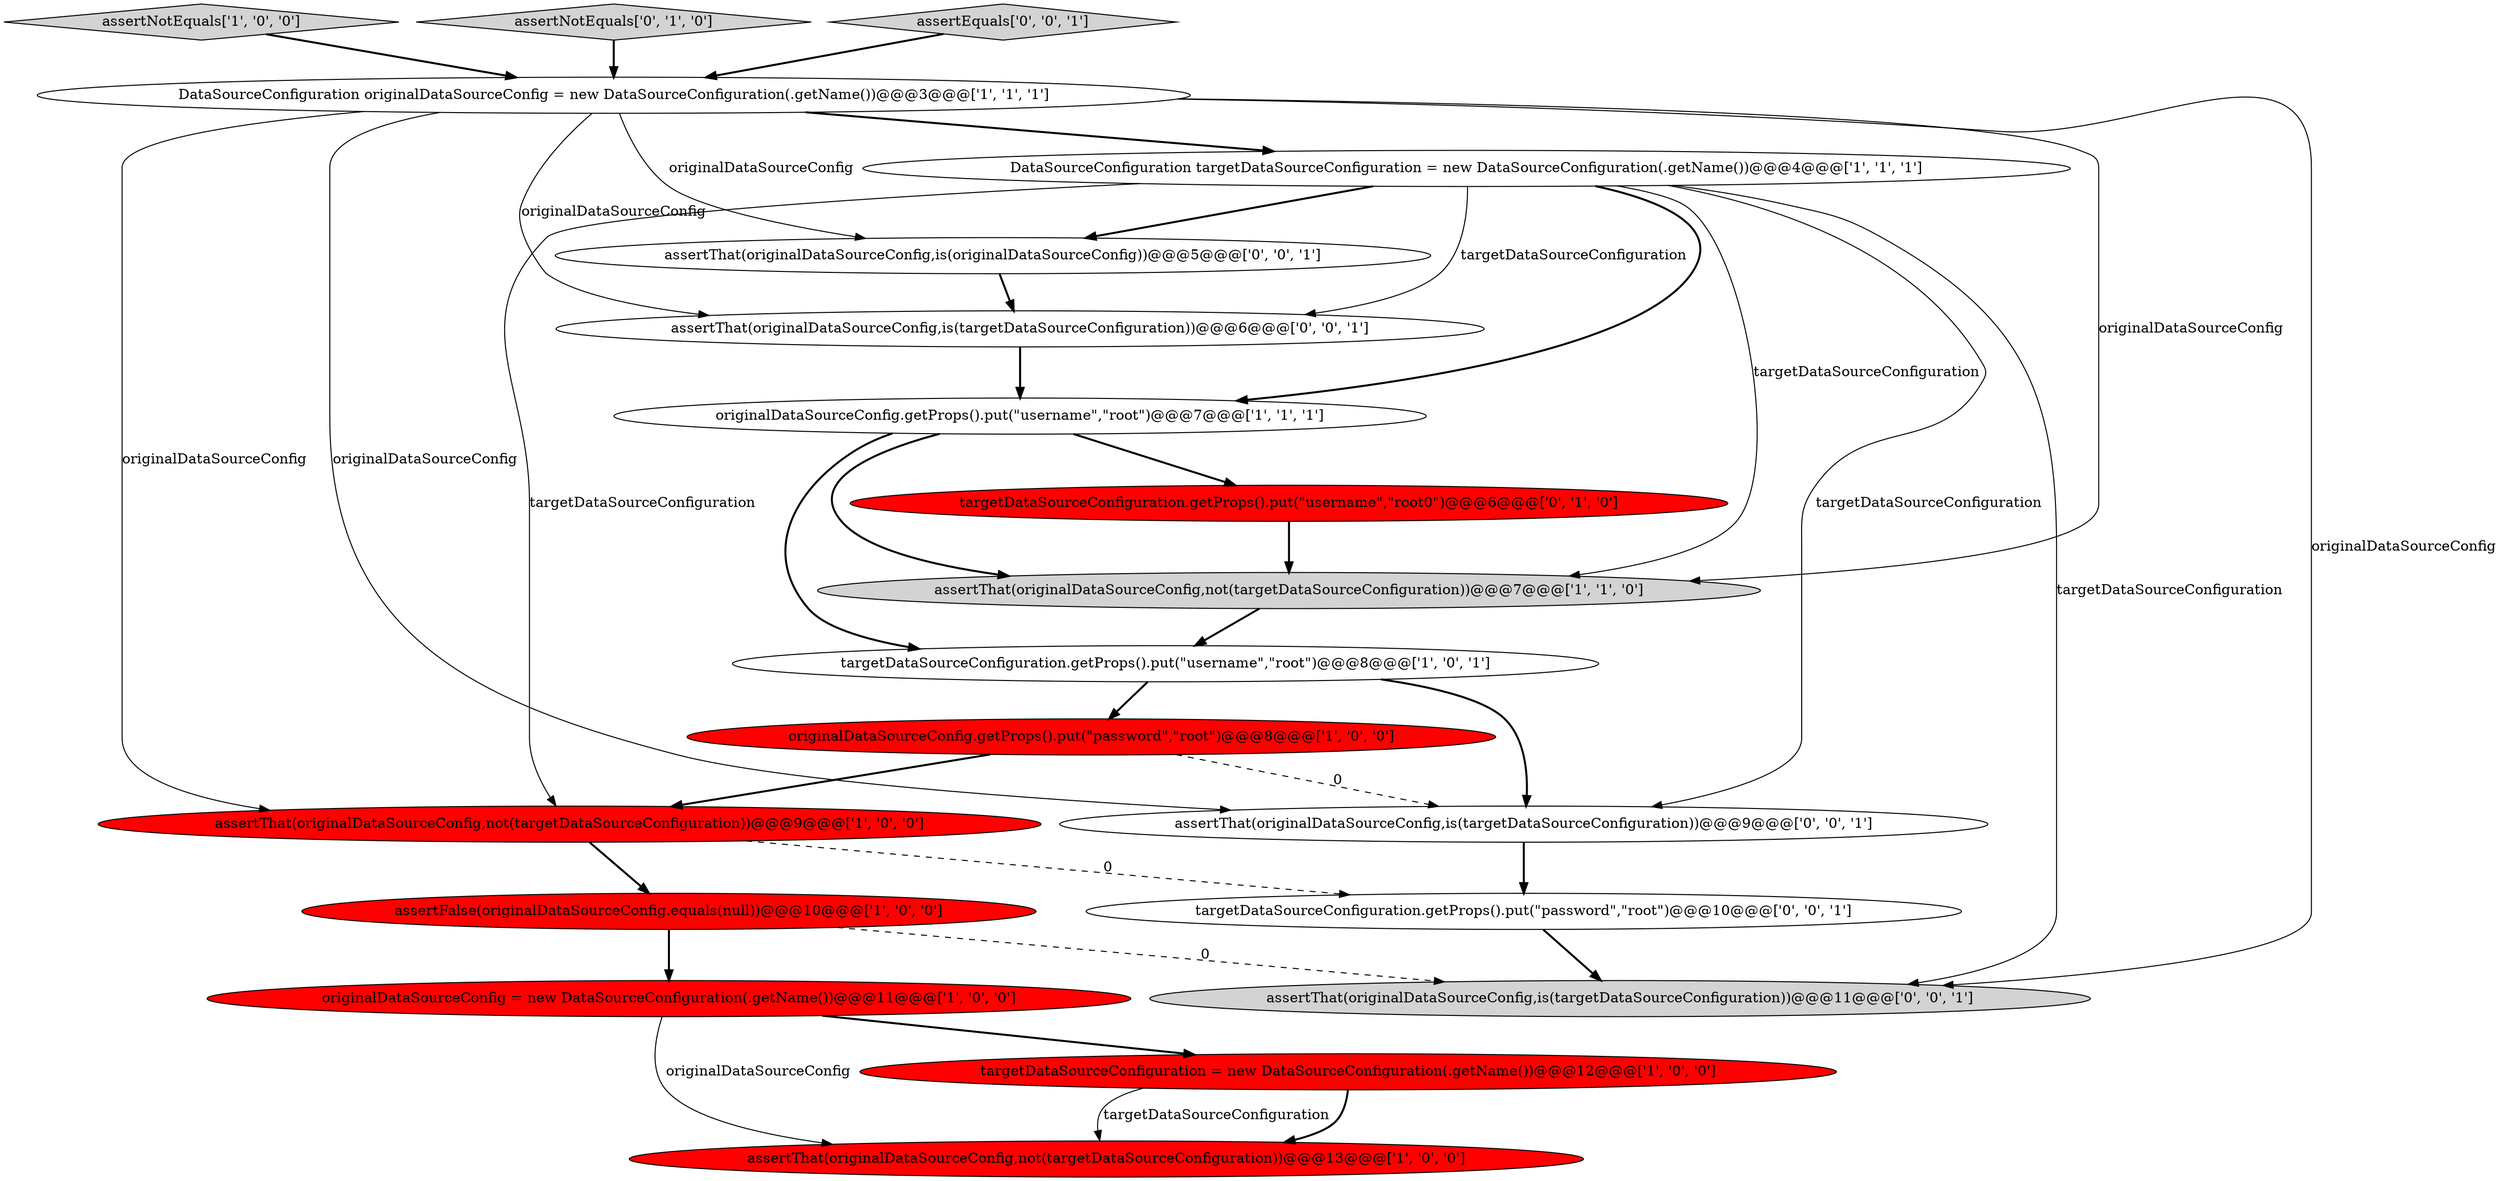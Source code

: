 digraph {
11 [style = filled, label = "assertNotEquals['1', '0', '0']", fillcolor = lightgray, shape = diamond image = "AAA0AAABBB1BBB"];
1 [style = filled, label = "targetDataSourceConfiguration.getProps().put(\"username\",\"root\")@@@8@@@['1', '0', '1']", fillcolor = white, shape = ellipse image = "AAA0AAABBB1BBB"];
3 [style = filled, label = "assertFalse(originalDataSourceConfig.equals(null))@@@10@@@['1', '0', '0']", fillcolor = red, shape = ellipse image = "AAA1AAABBB1BBB"];
4 [style = filled, label = "DataSourceConfiguration originalDataSourceConfig = new DataSourceConfiguration(.getName())@@@3@@@['1', '1', '1']", fillcolor = white, shape = ellipse image = "AAA0AAABBB1BBB"];
6 [style = filled, label = "originalDataSourceConfig.getProps().put(\"password\",\"root\")@@@8@@@['1', '0', '0']", fillcolor = red, shape = ellipse image = "AAA1AAABBB1BBB"];
9 [style = filled, label = "originalDataSourceConfig = new DataSourceConfiguration(.getName())@@@11@@@['1', '0', '0']", fillcolor = red, shape = ellipse image = "AAA1AAABBB1BBB"];
14 [style = filled, label = "assertThat(originalDataSourceConfig,is(targetDataSourceConfiguration))@@@9@@@['0', '0', '1']", fillcolor = white, shape = ellipse image = "AAA0AAABBB3BBB"];
13 [style = filled, label = "assertNotEquals['0', '1', '0']", fillcolor = lightgray, shape = diamond image = "AAA0AAABBB2BBB"];
10 [style = filled, label = "targetDataSourceConfiguration = new DataSourceConfiguration(.getName())@@@12@@@['1', '0', '0']", fillcolor = red, shape = ellipse image = "AAA1AAABBB1BBB"];
15 [style = filled, label = "assertThat(originalDataSourceConfig,is(originalDataSourceConfig))@@@5@@@['0', '0', '1']", fillcolor = white, shape = ellipse image = "AAA0AAABBB3BBB"];
2 [style = filled, label = "assertThat(originalDataSourceConfig,not(targetDataSourceConfiguration))@@@7@@@['1', '1', '0']", fillcolor = lightgray, shape = ellipse image = "AAA0AAABBB1BBB"];
8 [style = filled, label = "DataSourceConfiguration targetDataSourceConfiguration = new DataSourceConfiguration(.getName())@@@4@@@['1', '1', '1']", fillcolor = white, shape = ellipse image = "AAA0AAABBB1BBB"];
16 [style = filled, label = "assertEquals['0', '0', '1']", fillcolor = lightgray, shape = diamond image = "AAA0AAABBB3BBB"];
17 [style = filled, label = "targetDataSourceConfiguration.getProps().put(\"password\",\"root\")@@@10@@@['0', '0', '1']", fillcolor = white, shape = ellipse image = "AAA0AAABBB3BBB"];
5 [style = filled, label = "originalDataSourceConfig.getProps().put(\"username\",\"root\")@@@7@@@['1', '1', '1']", fillcolor = white, shape = ellipse image = "AAA0AAABBB1BBB"];
12 [style = filled, label = "targetDataSourceConfiguration.getProps().put(\"username\",\"root0\")@@@6@@@['0', '1', '0']", fillcolor = red, shape = ellipse image = "AAA1AAABBB2BBB"];
18 [style = filled, label = "assertThat(originalDataSourceConfig,is(targetDataSourceConfiguration))@@@6@@@['0', '0', '1']", fillcolor = white, shape = ellipse image = "AAA0AAABBB3BBB"];
0 [style = filled, label = "assertThat(originalDataSourceConfig,not(targetDataSourceConfiguration))@@@9@@@['1', '0', '0']", fillcolor = red, shape = ellipse image = "AAA1AAABBB1BBB"];
19 [style = filled, label = "assertThat(originalDataSourceConfig,is(targetDataSourceConfiguration))@@@11@@@['0', '0', '1']", fillcolor = lightgray, shape = ellipse image = "AAA0AAABBB3BBB"];
7 [style = filled, label = "assertThat(originalDataSourceConfig,not(targetDataSourceConfiguration))@@@13@@@['1', '0', '0']", fillcolor = red, shape = ellipse image = "AAA1AAABBB1BBB"];
0->3 [style = bold, label=""];
8->2 [style = solid, label="targetDataSourceConfiguration"];
4->18 [style = solid, label="originalDataSourceConfig"];
8->15 [style = bold, label=""];
4->14 [style = solid, label="originalDataSourceConfig"];
9->7 [style = solid, label="originalDataSourceConfig"];
2->1 [style = bold, label=""];
11->4 [style = bold, label=""];
4->2 [style = solid, label="originalDataSourceConfig"];
8->0 [style = solid, label="targetDataSourceConfiguration"];
14->17 [style = bold, label=""];
6->0 [style = bold, label=""];
9->10 [style = bold, label=""];
6->14 [style = dashed, label="0"];
4->0 [style = solid, label="originalDataSourceConfig"];
8->14 [style = solid, label="targetDataSourceConfiguration"];
0->17 [style = dashed, label="0"];
10->7 [style = bold, label=""];
15->18 [style = bold, label=""];
17->19 [style = bold, label=""];
3->19 [style = dashed, label="0"];
3->9 [style = bold, label=""];
5->1 [style = bold, label=""];
5->2 [style = bold, label=""];
12->2 [style = bold, label=""];
1->6 [style = bold, label=""];
8->5 [style = bold, label=""];
5->12 [style = bold, label=""];
8->19 [style = solid, label="targetDataSourceConfiguration"];
18->5 [style = bold, label=""];
4->19 [style = solid, label="originalDataSourceConfig"];
8->18 [style = solid, label="targetDataSourceConfiguration"];
10->7 [style = solid, label="targetDataSourceConfiguration"];
4->8 [style = bold, label=""];
1->14 [style = bold, label=""];
16->4 [style = bold, label=""];
4->15 [style = solid, label="originalDataSourceConfig"];
13->4 [style = bold, label=""];
}
